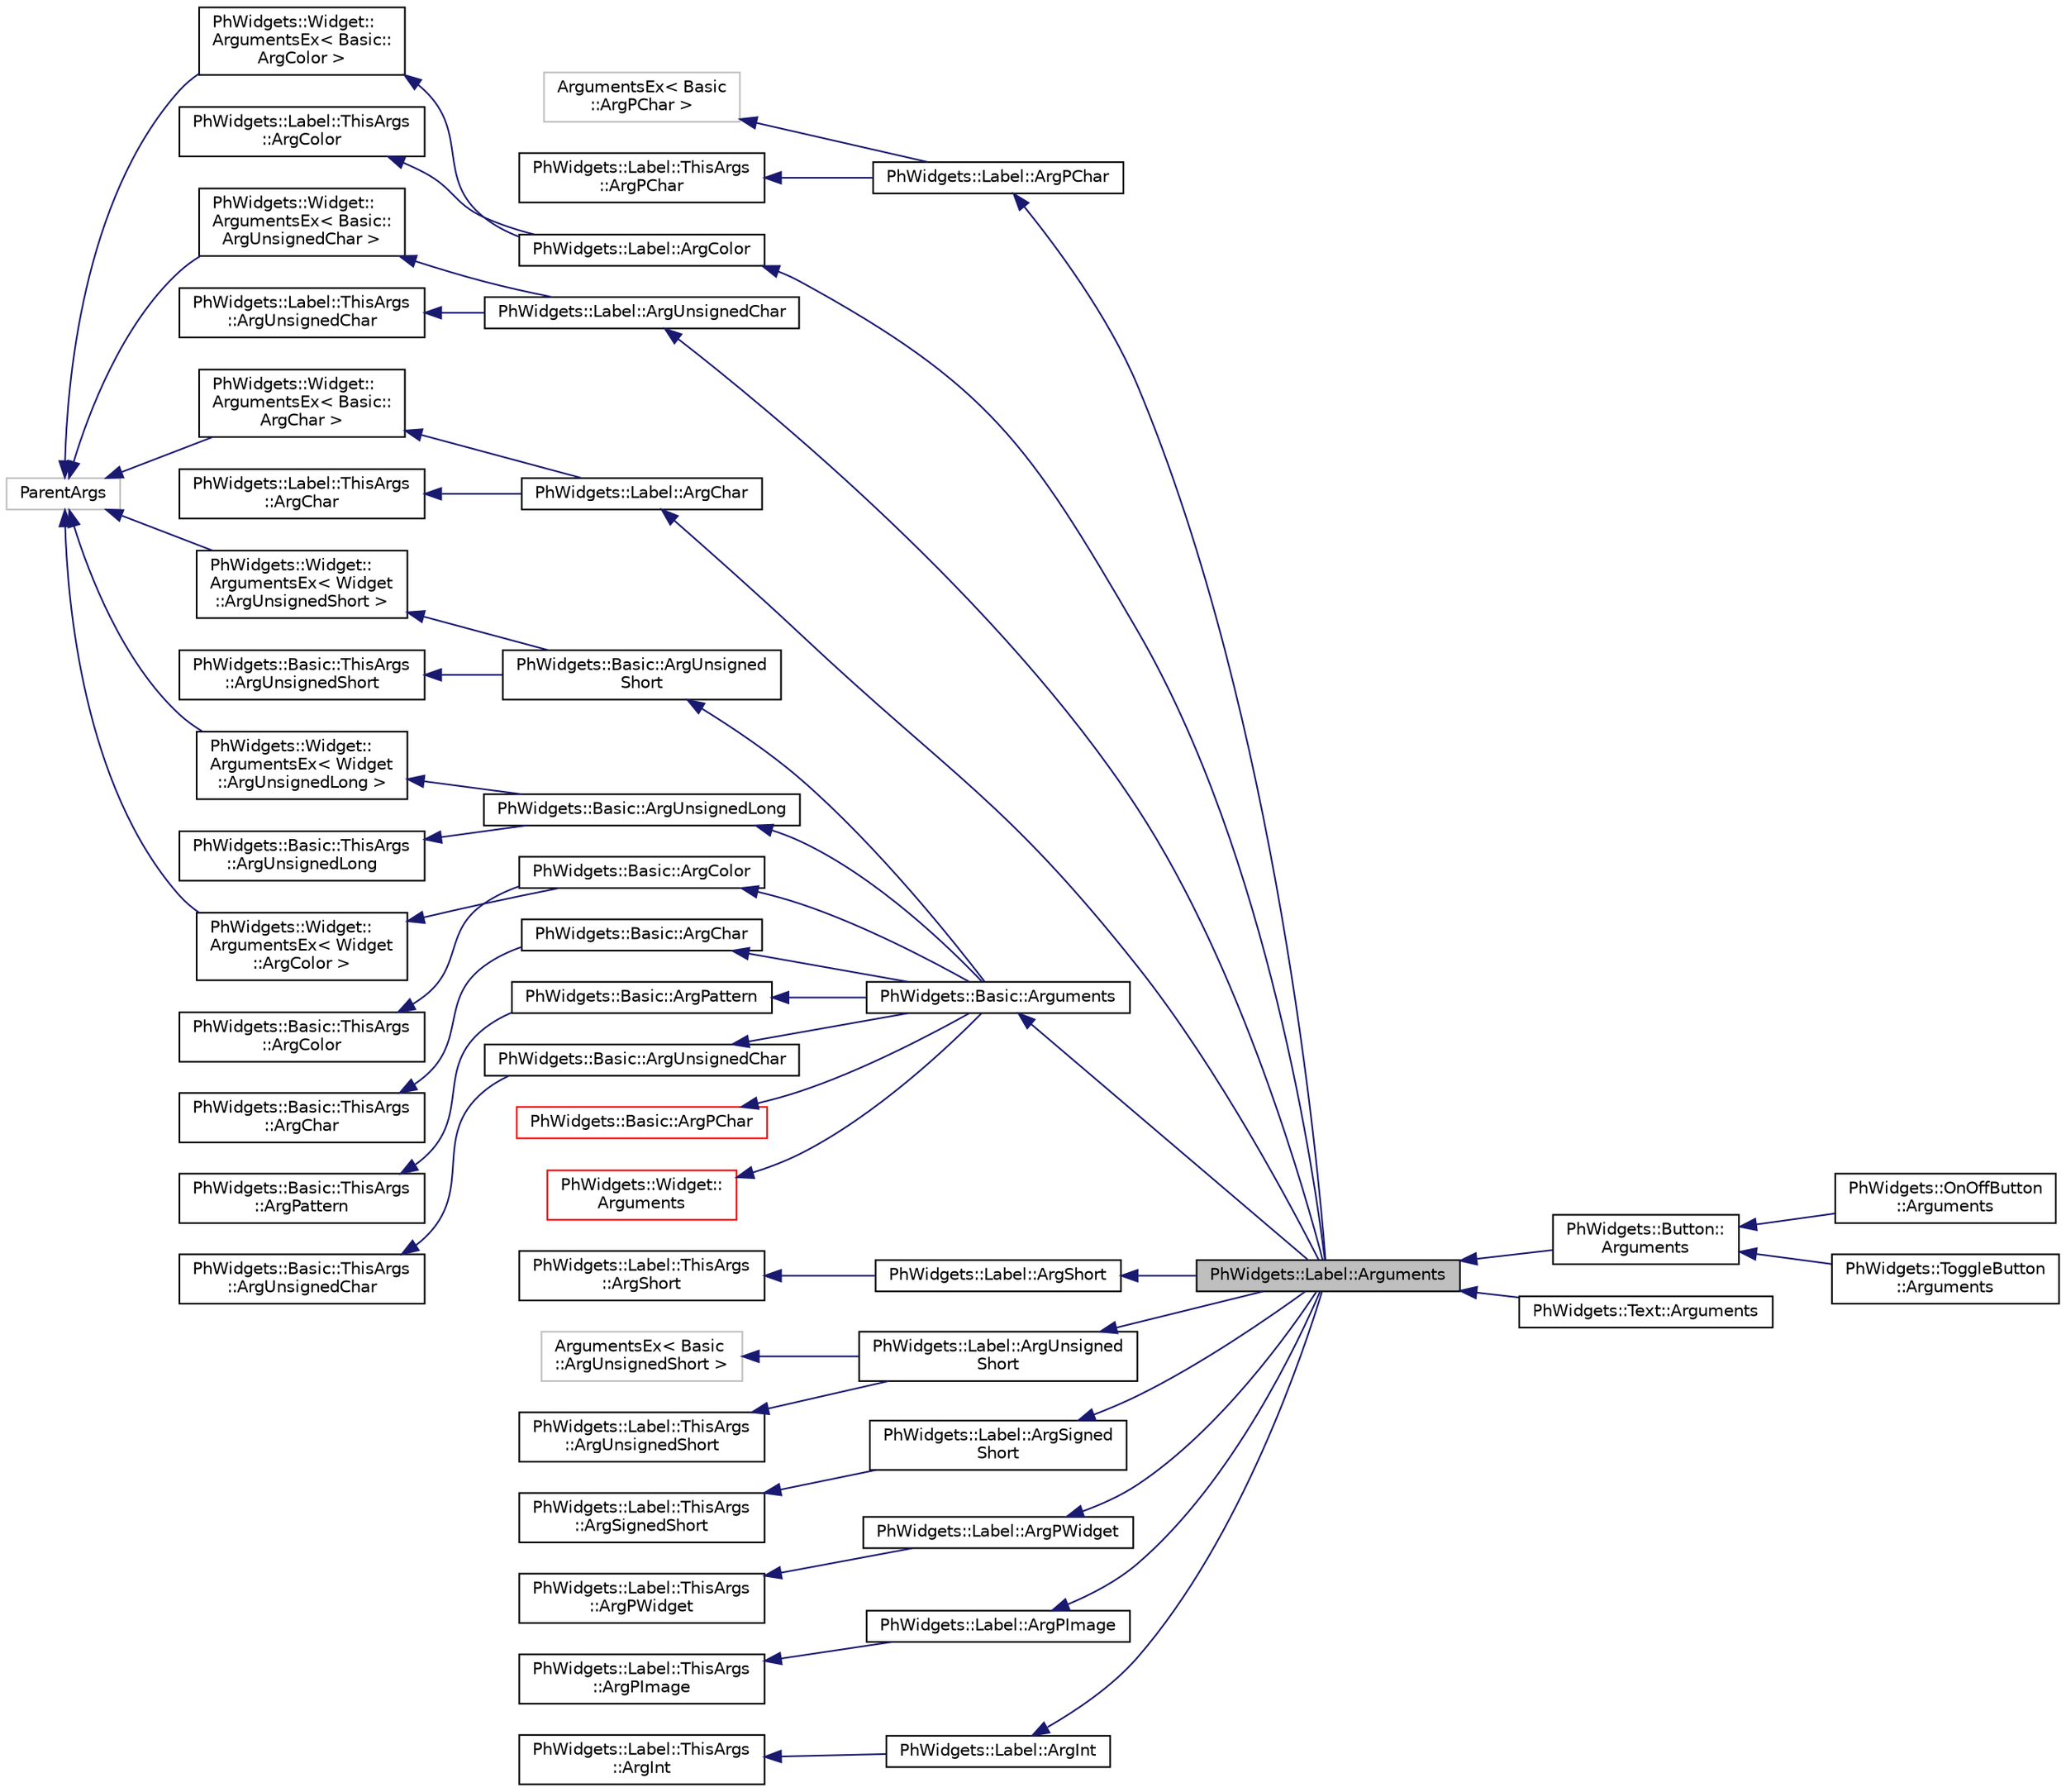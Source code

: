 digraph "PhWidgets::Label::Arguments"
{
  edge [fontname="Helvetica",fontsize="10",labelfontname="Helvetica",labelfontsize="10"];
  node [fontname="Helvetica",fontsize="10",shape=record];
  rankdir="LR";
  Node0 [label="PhWidgets::Label::Arguments",height=0.2,width=0.4,color="black", fillcolor="grey75", style="filled", fontcolor="black"];
  Node1 -> Node0 [dir="back",color="midnightblue",fontsize="10",style="solid",fontname="Helvetica"];
  Node1 [label="PhWidgets::Label::ArgPChar",height=0.2,width=0.4,color="black", fillcolor="white", style="filled",URL="$struct_ph_widgets_1_1_label_1_1_arg_p_char.html"];
  Node2 -> Node1 [dir="back",color="midnightblue",fontsize="10",style="solid",fontname="Helvetica"];
  Node2 [label="ArgumentsEx\< Basic\l::ArgPChar \>",height=0.2,width=0.4,color="grey75", fillcolor="white", style="filled"];
  Node3 -> Node1 [dir="back",color="midnightblue",fontsize="10",style="solid",fontname="Helvetica"];
  Node3 [label="PhWidgets::Label::ThisArgs\l::ArgPChar",height=0.2,width=0.4,color="black", fillcolor="white", style="filled",URL="$struct_ph_widgets_1_1_label_1_1_this_args_1_1_arg_p_char.html"];
  Node4 -> Node0 [dir="back",color="midnightblue",fontsize="10",style="solid",fontname="Helvetica"];
  Node4 [label="PhWidgets::Label::ArgColor",height=0.2,width=0.4,color="black", fillcolor="white", style="filled",URL="$struct_ph_widgets_1_1_label_1_1_arg_color.html"];
  Node5 -> Node4 [dir="back",color="midnightblue",fontsize="10",style="solid",fontname="Helvetica"];
  Node5 [label="PhWidgets::Widget::\lArgumentsEx\< Basic::\lArgColor \>",height=0.2,width=0.4,color="black", fillcolor="white", style="filled",URL="$struct_ph_widgets_1_1_widget_1_1_arguments_ex.html"];
  Node6 -> Node5 [dir="back",color="midnightblue",fontsize="10",style="solid",fontname="Helvetica"];
  Node6 [label="ParentArgs",height=0.2,width=0.4,color="grey75", fillcolor="white", style="filled"];
  Node7 -> Node4 [dir="back",color="midnightblue",fontsize="10",style="solid",fontname="Helvetica"];
  Node7 [label="PhWidgets::Label::ThisArgs\l::ArgColor",height=0.2,width=0.4,color="black", fillcolor="white", style="filled",URL="$struct_ph_widgets_1_1_label_1_1_this_args_1_1_arg_color.html"];
  Node8 -> Node0 [dir="back",color="midnightblue",fontsize="10",style="solid",fontname="Helvetica"];
  Node8 [label="PhWidgets::Label::ArgShort",height=0.2,width=0.4,color="black", fillcolor="white", style="filled",URL="$struct_ph_widgets_1_1_label_1_1_arg_short.html"];
  Node9 -> Node8 [dir="back",color="midnightblue",fontsize="10",style="solid",fontname="Helvetica"];
  Node9 [label="PhWidgets::Label::ThisArgs\l::ArgShort",height=0.2,width=0.4,color="black", fillcolor="white", style="filled",URL="$struct_ph_widgets_1_1_label_1_1_this_args_1_1_arg_short.html"];
  Node10 -> Node0 [dir="back",color="midnightblue",fontsize="10",style="solid",fontname="Helvetica"];
  Node10 [label="PhWidgets::Label::ArgUnsigned\lShort",height=0.2,width=0.4,color="black", fillcolor="white", style="filled",URL="$struct_ph_widgets_1_1_label_1_1_arg_unsigned_short.html"];
  Node11 -> Node10 [dir="back",color="midnightblue",fontsize="10",style="solid",fontname="Helvetica"];
  Node11 [label="ArgumentsEx\< Basic\l::ArgUnsignedShort \>",height=0.2,width=0.4,color="grey75", fillcolor="white", style="filled"];
  Node12 -> Node10 [dir="back",color="midnightblue",fontsize="10",style="solid",fontname="Helvetica"];
  Node12 [label="PhWidgets::Label::ThisArgs\l::ArgUnsignedShort",height=0.2,width=0.4,color="black", fillcolor="white", style="filled",URL="$struct_ph_widgets_1_1_label_1_1_this_args_1_1_arg_unsigned_short.html"];
  Node13 -> Node0 [dir="back",color="midnightblue",fontsize="10",style="solid",fontname="Helvetica"];
  Node13 [label="PhWidgets::Label::ArgSigned\lShort",height=0.2,width=0.4,color="black", fillcolor="white", style="filled",URL="$struct_ph_widgets_1_1_label_1_1_arg_signed_short.html"];
  Node14 -> Node13 [dir="back",color="midnightblue",fontsize="10",style="solid",fontname="Helvetica"];
  Node14 [label="PhWidgets::Label::ThisArgs\l::ArgSignedShort",height=0.2,width=0.4,color="black", fillcolor="white", style="filled",URL="$struct_ph_widgets_1_1_label_1_1_this_args_1_1_arg_signed_short.html"];
  Node15 -> Node0 [dir="back",color="midnightblue",fontsize="10",style="solid",fontname="Helvetica"];
  Node15 [label="PhWidgets::Label::ArgUnsignedChar",height=0.2,width=0.4,color="black", fillcolor="white", style="filled",URL="$struct_ph_widgets_1_1_label_1_1_arg_unsigned_char.html"];
  Node16 -> Node15 [dir="back",color="midnightblue",fontsize="10",style="solid",fontname="Helvetica"];
  Node16 [label="PhWidgets::Widget::\lArgumentsEx\< Basic::\lArgUnsignedChar \>",height=0.2,width=0.4,color="black", fillcolor="white", style="filled",URL="$struct_ph_widgets_1_1_widget_1_1_arguments_ex.html"];
  Node6 -> Node16 [dir="back",color="midnightblue",fontsize="10",style="solid",fontname="Helvetica"];
  Node17 -> Node15 [dir="back",color="midnightblue",fontsize="10",style="solid",fontname="Helvetica"];
  Node17 [label="PhWidgets::Label::ThisArgs\l::ArgUnsignedChar",height=0.2,width=0.4,color="black", fillcolor="white", style="filled",URL="$struct_ph_widgets_1_1_label_1_1_this_args_1_1_arg_unsigned_char.html"];
  Node18 -> Node0 [dir="back",color="midnightblue",fontsize="10",style="solid",fontname="Helvetica"];
  Node18 [label="PhWidgets::Label::ArgPWidget",height=0.2,width=0.4,color="black", fillcolor="white", style="filled",URL="$struct_ph_widgets_1_1_label_1_1_arg_p_widget.html"];
  Node19 -> Node18 [dir="back",color="midnightblue",fontsize="10",style="solid",fontname="Helvetica"];
  Node19 [label="PhWidgets::Label::ThisArgs\l::ArgPWidget",height=0.2,width=0.4,color="black", fillcolor="white", style="filled",URL="$struct_ph_widgets_1_1_label_1_1_this_args_1_1_arg_p_widget.html"];
  Node20 -> Node0 [dir="back",color="midnightblue",fontsize="10",style="solid",fontname="Helvetica"];
  Node20 [label="PhWidgets::Label::ArgChar",height=0.2,width=0.4,color="black", fillcolor="white", style="filled",URL="$struct_ph_widgets_1_1_label_1_1_arg_char.html"];
  Node21 -> Node20 [dir="back",color="midnightblue",fontsize="10",style="solid",fontname="Helvetica"];
  Node21 [label="PhWidgets::Widget::\lArgumentsEx\< Basic::\lArgChar \>",height=0.2,width=0.4,color="black", fillcolor="white", style="filled",URL="$struct_ph_widgets_1_1_widget_1_1_arguments_ex.html"];
  Node6 -> Node21 [dir="back",color="midnightblue",fontsize="10",style="solid",fontname="Helvetica"];
  Node22 -> Node20 [dir="back",color="midnightblue",fontsize="10",style="solid",fontname="Helvetica"];
  Node22 [label="PhWidgets::Label::ThisArgs\l::ArgChar",height=0.2,width=0.4,color="black", fillcolor="white", style="filled",URL="$struct_ph_widgets_1_1_label_1_1_this_args_1_1_arg_char.html"];
  Node23 -> Node0 [dir="back",color="midnightblue",fontsize="10",style="solid",fontname="Helvetica"];
  Node23 [label="PhWidgets::Label::ArgPImage",height=0.2,width=0.4,color="black", fillcolor="white", style="filled",URL="$struct_ph_widgets_1_1_label_1_1_arg_p_image.html"];
  Node24 -> Node23 [dir="back",color="midnightblue",fontsize="10",style="solid",fontname="Helvetica"];
  Node24 [label="PhWidgets::Label::ThisArgs\l::ArgPImage",height=0.2,width=0.4,color="black", fillcolor="white", style="filled",URL="$struct_ph_widgets_1_1_label_1_1_this_args_1_1_arg_p_image.html"];
  Node25 -> Node0 [dir="back",color="midnightblue",fontsize="10",style="solid",fontname="Helvetica"];
  Node25 [label="PhWidgets::Label::ArgInt",height=0.2,width=0.4,color="black", fillcolor="white", style="filled",URL="$struct_ph_widgets_1_1_label_1_1_arg_int.html"];
  Node26 -> Node25 [dir="back",color="midnightblue",fontsize="10",style="solid",fontname="Helvetica"];
  Node26 [label="PhWidgets::Label::ThisArgs\l::ArgInt",height=0.2,width=0.4,color="black", fillcolor="white", style="filled",URL="$struct_ph_widgets_1_1_label_1_1_this_args_1_1_arg_int.html"];
  Node27 -> Node0 [dir="back",color="midnightblue",fontsize="10",style="solid",fontname="Helvetica"];
  Node27 [label="PhWidgets::Basic::Arguments",height=0.2,width=0.4,color="black", fillcolor="white", style="filled",URL="$struct_ph_widgets_1_1_basic_1_1_arguments.html"];
  Node28 -> Node27 [dir="back",color="midnightblue",fontsize="10",style="solid",fontname="Helvetica"];
  Node28 [label="PhWidgets::Basic::ArgUnsigned\lShort",height=0.2,width=0.4,color="black", fillcolor="white", style="filled",URL="$struct_ph_widgets_1_1_basic_1_1_arg_unsigned_short.html"];
  Node29 -> Node28 [dir="back",color="midnightblue",fontsize="10",style="solid",fontname="Helvetica"];
  Node29 [label="PhWidgets::Widget::\lArgumentsEx\< Widget\l::ArgUnsignedShort \>",height=0.2,width=0.4,color="black", fillcolor="white", style="filled",URL="$struct_ph_widgets_1_1_widget_1_1_arguments_ex.html"];
  Node6 -> Node29 [dir="back",color="midnightblue",fontsize="10",style="solid",fontname="Helvetica"];
  Node30 -> Node28 [dir="back",color="midnightblue",fontsize="10",style="solid",fontname="Helvetica"];
  Node30 [label="PhWidgets::Basic::ThisArgs\l::ArgUnsignedShort",height=0.2,width=0.4,color="black", fillcolor="white", style="filled",URL="$struct_ph_widgets_1_1_basic_1_1_this_args_1_1_arg_unsigned_short.html"];
  Node31 -> Node27 [dir="back",color="midnightblue",fontsize="10",style="solid",fontname="Helvetica"];
  Node31 [label="PhWidgets::Basic::ArgUnsignedLong",height=0.2,width=0.4,color="black", fillcolor="white", style="filled",URL="$struct_ph_widgets_1_1_basic_1_1_arg_unsigned_long.html"];
  Node32 -> Node31 [dir="back",color="midnightblue",fontsize="10",style="solid",fontname="Helvetica"];
  Node32 [label="PhWidgets::Widget::\lArgumentsEx\< Widget\l::ArgUnsignedLong \>",height=0.2,width=0.4,color="black", fillcolor="white", style="filled",URL="$struct_ph_widgets_1_1_widget_1_1_arguments_ex.html"];
  Node6 -> Node32 [dir="back",color="midnightblue",fontsize="10",style="solid",fontname="Helvetica"];
  Node33 -> Node31 [dir="back",color="midnightblue",fontsize="10",style="solid",fontname="Helvetica"];
  Node33 [label="PhWidgets::Basic::ThisArgs\l::ArgUnsignedLong",height=0.2,width=0.4,color="black", fillcolor="white", style="filled",URL="$struct_ph_widgets_1_1_basic_1_1_this_args_1_1_arg_unsigned_long.html"];
  Node34 -> Node27 [dir="back",color="midnightblue",fontsize="10",style="solid",fontname="Helvetica"];
  Node34 [label="PhWidgets::Basic::ArgColor",height=0.2,width=0.4,color="black", fillcolor="white", style="filled",URL="$struct_ph_widgets_1_1_basic_1_1_arg_color.html"];
  Node35 -> Node34 [dir="back",color="midnightblue",fontsize="10",style="solid",fontname="Helvetica"];
  Node35 [label="PhWidgets::Widget::\lArgumentsEx\< Widget\l::ArgColor \>",height=0.2,width=0.4,color="black", fillcolor="white", style="filled",URL="$struct_ph_widgets_1_1_widget_1_1_arguments_ex.html"];
  Node6 -> Node35 [dir="back",color="midnightblue",fontsize="10",style="solid",fontname="Helvetica"];
  Node36 -> Node34 [dir="back",color="midnightblue",fontsize="10",style="solid",fontname="Helvetica"];
  Node36 [label="PhWidgets::Basic::ThisArgs\l::ArgColor",height=0.2,width=0.4,color="black", fillcolor="white", style="filled",URL="$struct_ph_widgets_1_1_basic_1_1_this_args_1_1_arg_color.html"];
  Node37 -> Node27 [dir="back",color="midnightblue",fontsize="10",style="solid",fontname="Helvetica"];
  Node37 [label="PhWidgets::Basic::ArgChar",height=0.2,width=0.4,color="black", fillcolor="white", style="filled",URL="$struct_ph_widgets_1_1_basic_1_1_arg_char.html"];
  Node38 -> Node37 [dir="back",color="midnightblue",fontsize="10",style="solid",fontname="Helvetica"];
  Node38 [label="PhWidgets::Basic::ThisArgs\l::ArgChar",height=0.2,width=0.4,color="black", fillcolor="white", style="filled",URL="$struct_ph_widgets_1_1_basic_1_1_this_args_1_1_arg_char.html"];
  Node39 -> Node27 [dir="back",color="midnightblue",fontsize="10",style="solid",fontname="Helvetica"];
  Node39 [label="PhWidgets::Basic::ArgPattern",height=0.2,width=0.4,color="black", fillcolor="white", style="filled",URL="$struct_ph_widgets_1_1_basic_1_1_arg_pattern.html"];
  Node40 -> Node39 [dir="back",color="midnightblue",fontsize="10",style="solid",fontname="Helvetica"];
  Node40 [label="PhWidgets::Basic::ThisArgs\l::ArgPattern",height=0.2,width=0.4,color="black", fillcolor="white", style="filled",URL="$struct_ph_widgets_1_1_basic_1_1_this_args_1_1_arg_pattern.html"];
  Node41 -> Node27 [dir="back",color="midnightblue",fontsize="10",style="solid",fontname="Helvetica"];
  Node41 [label="PhWidgets::Basic::ArgUnsignedChar",height=0.2,width=0.4,color="black", fillcolor="white", style="filled",URL="$struct_ph_widgets_1_1_basic_1_1_arg_unsigned_char.html"];
  Node42 -> Node41 [dir="back",color="midnightblue",fontsize="10",style="solid",fontname="Helvetica"];
  Node42 [label="PhWidgets::Basic::ThisArgs\l::ArgUnsignedChar",height=0.2,width=0.4,color="black", fillcolor="white", style="filled",URL="$struct_ph_widgets_1_1_basic_1_1_this_args_1_1_arg_unsigned_char.html"];
  Node43 -> Node27 [dir="back",color="midnightblue",fontsize="10",style="solid",fontname="Helvetica"];
  Node43 [label="PhWidgets::Basic::ArgPChar",height=0.2,width=0.4,color="red", fillcolor="white", style="filled",URL="$struct_ph_widgets_1_1_basic_1_1_arg_p_char.html"];
  Node46 -> Node27 [dir="back",color="midnightblue",fontsize="10",style="solid",fontname="Helvetica"];
  Node46 [label="PhWidgets::Widget::\lArguments",height=0.2,width=0.4,color="red", fillcolor="white", style="filled",URL="$struct_ph_widgets_1_1_widget_1_1_arguments.html"];
  Node0 -> Node75 [dir="back",color="midnightblue",fontsize="10",style="solid",fontname="Helvetica"];
  Node75 [label="PhWidgets::Button::\lArguments",height=0.2,width=0.4,color="black", fillcolor="white", style="filled",URL="$struct_ph_widgets_1_1_button_1_1_arguments.html"];
  Node75 -> Node76 [dir="back",color="midnightblue",fontsize="10",style="solid",fontname="Helvetica"];
  Node76 [label="PhWidgets::OnOffButton\l::Arguments",height=0.2,width=0.4,color="black", fillcolor="white", style="filled",URL="$struct_ph_widgets_1_1_on_off_button_1_1_arguments.html"];
  Node75 -> Node77 [dir="back",color="midnightblue",fontsize="10",style="solid",fontname="Helvetica"];
  Node77 [label="PhWidgets::ToggleButton\l::Arguments",height=0.2,width=0.4,color="black", fillcolor="white", style="filled",URL="$struct_ph_widgets_1_1_toggle_button_1_1_arguments.html"];
  Node0 -> Node78 [dir="back",color="midnightblue",fontsize="10",style="solid",fontname="Helvetica"];
  Node78 [label="PhWidgets::Text::Arguments",height=0.2,width=0.4,color="black", fillcolor="white", style="filled",URL="$struct_ph_widgets_1_1_text_1_1_arguments.html"];
}
